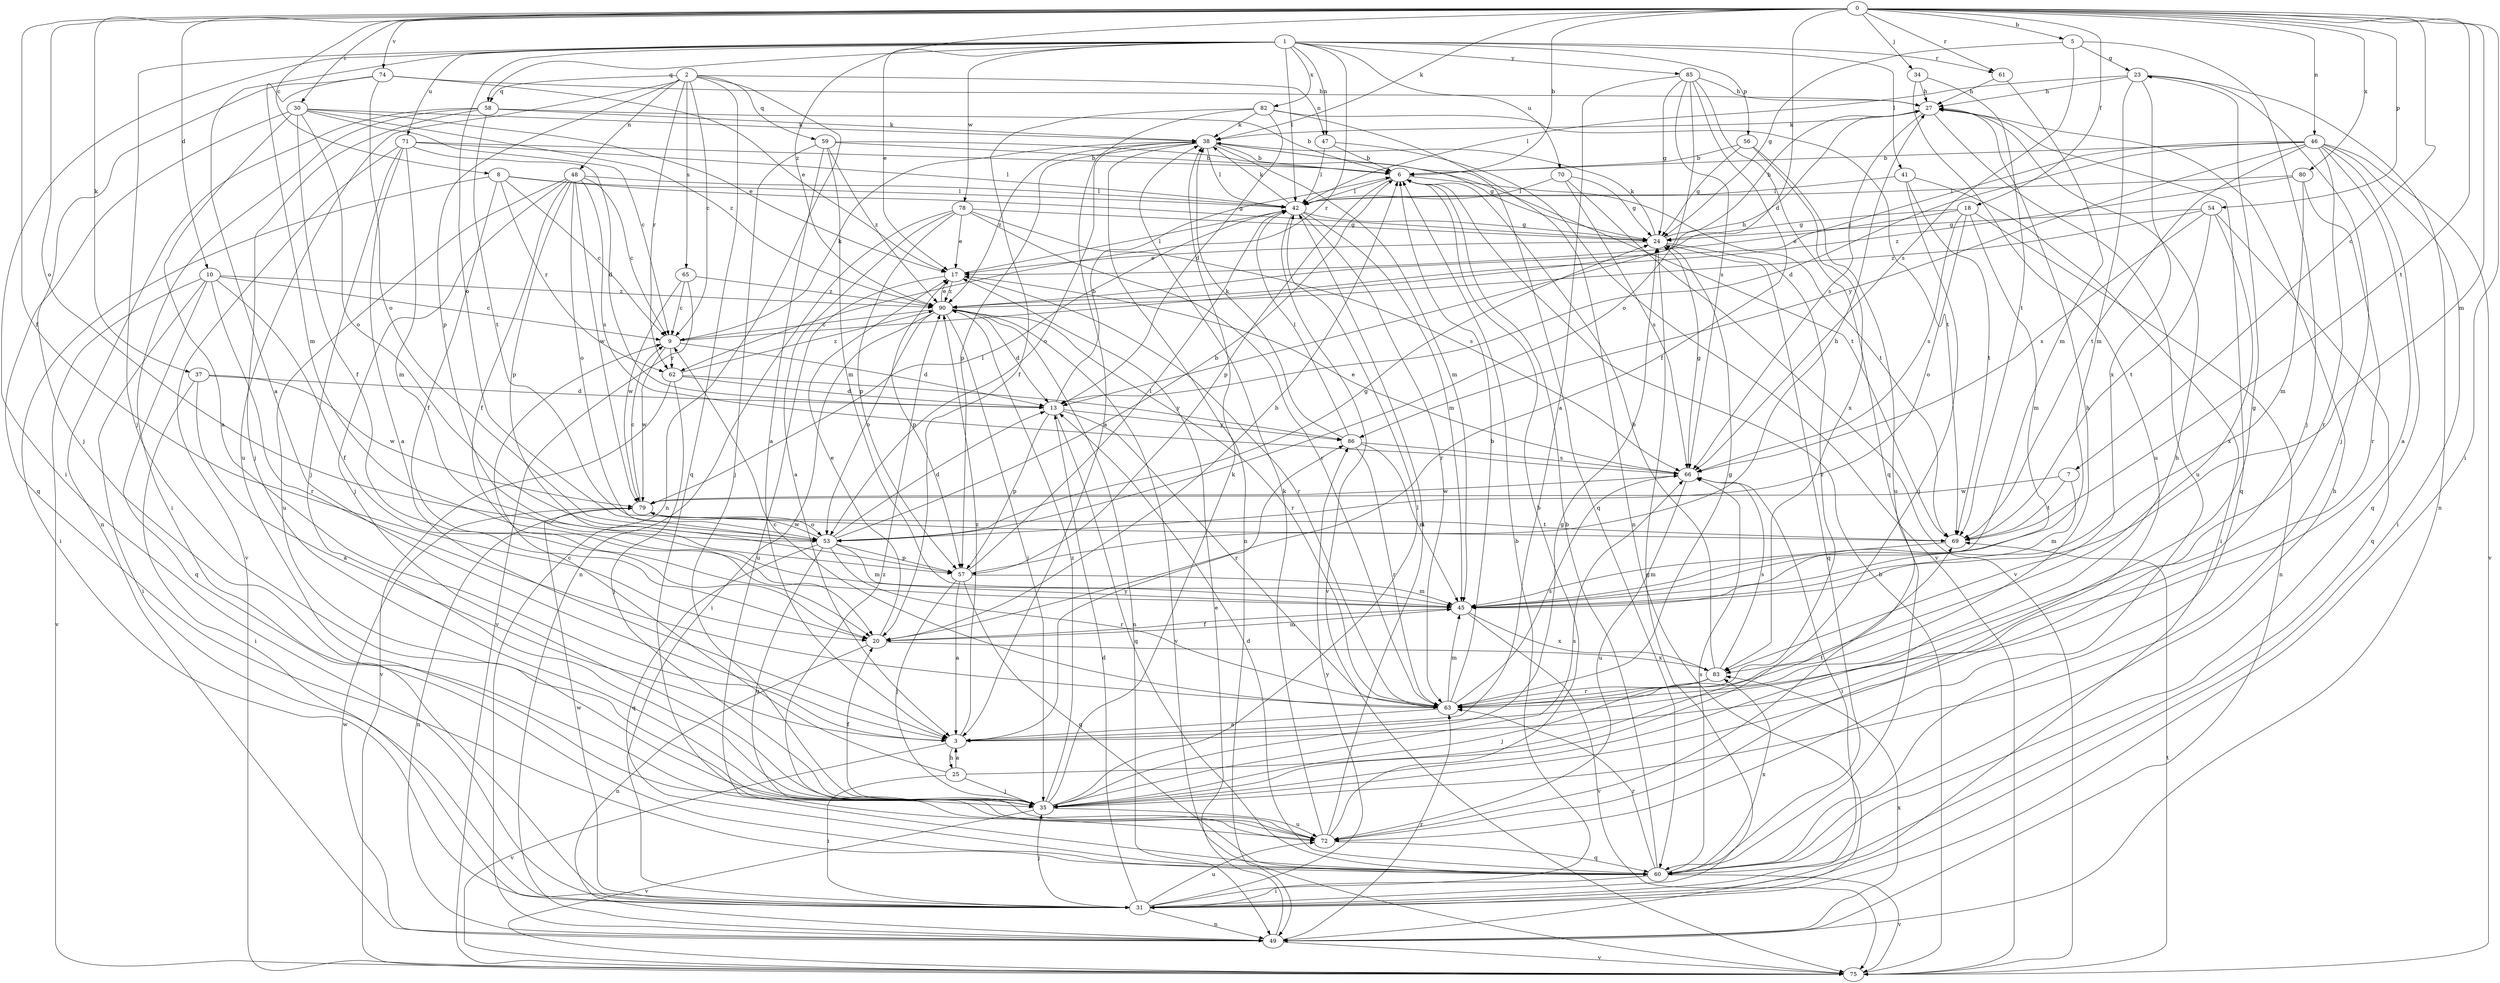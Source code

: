 strict digraph  {
0;
1;
2;
3;
5;
6;
7;
8;
9;
10;
13;
17;
18;
20;
23;
24;
25;
27;
30;
31;
34;
35;
37;
38;
41;
42;
45;
46;
47;
48;
49;
53;
54;
56;
57;
58;
59;
60;
61;
62;
63;
65;
66;
69;
70;
71;
72;
74;
75;
78;
79;
80;
82;
83;
85;
86;
90;
0 -> 5  [label=b];
0 -> 6  [label=b];
0 -> 7  [label=c];
0 -> 8  [label=c];
0 -> 10  [label=d];
0 -> 13  [label=d];
0 -> 18  [label=f];
0 -> 20  [label=f];
0 -> 30  [label=i];
0 -> 31  [label=i];
0 -> 34  [label=j];
0 -> 37  [label=k];
0 -> 38  [label=k];
0 -> 45  [label=m];
0 -> 46  [label=n];
0 -> 53  [label=o];
0 -> 54  [label=p];
0 -> 61  [label=r];
0 -> 69  [label=t];
0 -> 74  [label=v];
0 -> 80  [label=x];
0 -> 90  [label=z];
1 -> 3  [label=a];
1 -> 17  [label=e];
1 -> 31  [label=i];
1 -> 35  [label=j];
1 -> 41  [label=l];
1 -> 42  [label=l];
1 -> 47  [label=n];
1 -> 53  [label=o];
1 -> 56  [label=p];
1 -> 58  [label=q];
1 -> 61  [label=r];
1 -> 62  [label=r];
1 -> 70  [label=u];
1 -> 71  [label=u];
1 -> 78  [label=w];
1 -> 82  [label=x];
1 -> 85  [label=y];
2 -> 9  [label=c];
2 -> 47  [label=n];
2 -> 48  [label=n];
2 -> 49  [label=n];
2 -> 57  [label=p];
2 -> 58  [label=q];
2 -> 59  [label=q];
2 -> 60  [label=q];
2 -> 62  [label=r];
2 -> 65  [label=s];
2 -> 72  [label=u];
3 -> 23  [label=g];
3 -> 25  [label=h];
3 -> 75  [label=v];
3 -> 86  [label=y];
3 -> 90  [label=z];
5 -> 23  [label=g];
5 -> 24  [label=g];
5 -> 35  [label=j];
5 -> 66  [label=s];
6 -> 42  [label=l];
6 -> 57  [label=p];
6 -> 69  [label=t];
7 -> 45  [label=m];
7 -> 69  [label=t];
7 -> 79  [label=w];
8 -> 9  [label=c];
8 -> 20  [label=f];
8 -> 24  [label=g];
8 -> 31  [label=i];
8 -> 42  [label=l];
8 -> 62  [label=r];
9 -> 13  [label=d];
9 -> 27  [label=h];
9 -> 38  [label=k];
9 -> 62  [label=r];
9 -> 79  [label=w];
10 -> 9  [label=c];
10 -> 20  [label=f];
10 -> 31  [label=i];
10 -> 60  [label=q];
10 -> 63  [label=r];
10 -> 75  [label=v];
10 -> 90  [label=z];
13 -> 6  [label=b];
13 -> 57  [label=p];
13 -> 60  [label=q];
13 -> 63  [label=r];
13 -> 86  [label=y];
17 -> 42  [label=l];
17 -> 57  [label=p];
17 -> 63  [label=r];
17 -> 72  [label=u];
17 -> 90  [label=z];
18 -> 17  [label=e];
18 -> 24  [label=g];
18 -> 45  [label=m];
18 -> 49  [label=n];
18 -> 53  [label=o];
18 -> 66  [label=s];
20 -> 6  [label=b];
20 -> 17  [label=e];
20 -> 45  [label=m];
20 -> 49  [label=n];
20 -> 83  [label=x];
23 -> 27  [label=h];
23 -> 35  [label=j];
23 -> 42  [label=l];
23 -> 45  [label=m];
23 -> 49  [label=n];
23 -> 83  [label=x];
24 -> 17  [label=e];
24 -> 27  [label=h];
24 -> 38  [label=k];
24 -> 60  [label=q];
24 -> 63  [label=r];
25 -> 3  [label=a];
25 -> 9  [label=c];
25 -> 31  [label=i];
25 -> 35  [label=j];
25 -> 69  [label=t];
27 -> 38  [label=k];
27 -> 60  [label=q];
27 -> 66  [label=s];
27 -> 72  [label=u];
30 -> 3  [label=a];
30 -> 9  [label=c];
30 -> 17  [label=e];
30 -> 20  [label=f];
30 -> 38  [label=k];
30 -> 53  [label=o];
30 -> 60  [label=q];
30 -> 90  [label=z];
31 -> 6  [label=b];
31 -> 13  [label=d];
31 -> 24  [label=g];
31 -> 35  [label=j];
31 -> 49  [label=n];
31 -> 72  [label=u];
31 -> 79  [label=w];
31 -> 86  [label=y];
34 -> 27  [label=h];
34 -> 69  [label=t];
34 -> 72  [label=u];
35 -> 20  [label=f];
35 -> 24  [label=g];
35 -> 27  [label=h];
35 -> 38  [label=k];
35 -> 42  [label=l];
35 -> 66  [label=s];
35 -> 72  [label=u];
35 -> 75  [label=v];
35 -> 90  [label=z];
37 -> 3  [label=a];
37 -> 13  [label=d];
37 -> 31  [label=i];
37 -> 79  [label=w];
38 -> 6  [label=b];
38 -> 42  [label=l];
38 -> 45  [label=m];
38 -> 49  [label=n];
38 -> 53  [label=o];
38 -> 57  [label=p];
38 -> 60  [label=q];
38 -> 69  [label=t];
38 -> 90  [label=z];
41 -> 31  [label=i];
41 -> 35  [label=j];
41 -> 42  [label=l];
41 -> 69  [label=t];
42 -> 24  [label=g];
42 -> 38  [label=k];
42 -> 45  [label=m];
42 -> 63  [label=r];
42 -> 75  [label=v];
45 -> 20  [label=f];
45 -> 75  [label=v];
45 -> 83  [label=x];
46 -> 3  [label=a];
46 -> 6  [label=b];
46 -> 13  [label=d];
46 -> 31  [label=i];
46 -> 60  [label=q];
46 -> 63  [label=r];
46 -> 69  [label=t];
46 -> 75  [label=v];
46 -> 86  [label=y];
46 -> 90  [label=z];
47 -> 6  [label=b];
47 -> 42  [label=l];
47 -> 75  [label=v];
48 -> 9  [label=c];
48 -> 20  [label=f];
48 -> 35  [label=j];
48 -> 42  [label=l];
48 -> 53  [label=o];
48 -> 57  [label=p];
48 -> 66  [label=s];
48 -> 72  [label=u];
48 -> 79  [label=w];
49 -> 17  [label=e];
49 -> 63  [label=r];
49 -> 75  [label=v];
49 -> 79  [label=w];
49 -> 83  [label=x];
53 -> 6  [label=b];
53 -> 13  [label=d];
53 -> 24  [label=g];
53 -> 45  [label=m];
53 -> 57  [label=p];
53 -> 60  [label=q];
53 -> 63  [label=r];
53 -> 72  [label=u];
53 -> 79  [label=w];
54 -> 24  [label=g];
54 -> 60  [label=q];
54 -> 66  [label=s];
54 -> 69  [label=t];
54 -> 83  [label=x];
54 -> 90  [label=z];
56 -> 6  [label=b];
56 -> 24  [label=g];
56 -> 72  [label=u];
56 -> 83  [label=x];
57 -> 3  [label=a];
57 -> 27  [label=h];
57 -> 35  [label=j];
57 -> 42  [label=l];
57 -> 45  [label=m];
57 -> 60  [label=q];
58 -> 6  [label=b];
58 -> 31  [label=i];
58 -> 35  [label=j];
58 -> 38  [label=k];
58 -> 49  [label=n];
58 -> 69  [label=t];
59 -> 3  [label=a];
59 -> 6  [label=b];
59 -> 24  [label=g];
59 -> 35  [label=j];
59 -> 45  [label=m];
59 -> 90  [label=z];
60 -> 6  [label=b];
60 -> 13  [label=d];
60 -> 27  [label=h];
60 -> 31  [label=i];
60 -> 63  [label=r];
60 -> 66  [label=s];
60 -> 75  [label=v];
60 -> 83  [label=x];
61 -> 27  [label=h];
61 -> 45  [label=m];
62 -> 13  [label=d];
62 -> 35  [label=j];
62 -> 75  [label=v];
62 -> 86  [label=y];
62 -> 90  [label=z];
63 -> 3  [label=a];
63 -> 6  [label=b];
63 -> 9  [label=c];
63 -> 24  [label=g];
63 -> 27  [label=h];
63 -> 45  [label=m];
63 -> 66  [label=s];
65 -> 9  [label=c];
65 -> 75  [label=v];
65 -> 79  [label=w];
65 -> 90  [label=z];
66 -> 17  [label=e];
66 -> 24  [label=g];
66 -> 31  [label=i];
66 -> 72  [label=u];
66 -> 79  [label=w];
69 -> 45  [label=m];
70 -> 24  [label=g];
70 -> 42  [label=l];
70 -> 66  [label=s];
70 -> 75  [label=v];
71 -> 3  [label=a];
71 -> 6  [label=b];
71 -> 13  [label=d];
71 -> 35  [label=j];
71 -> 42  [label=l];
71 -> 45  [label=m];
71 -> 75  [label=v];
72 -> 6  [label=b];
72 -> 38  [label=k];
72 -> 42  [label=l];
72 -> 60  [label=q];
72 -> 90  [label=z];
74 -> 17  [label=e];
74 -> 27  [label=h];
74 -> 35  [label=j];
74 -> 45  [label=m];
74 -> 53  [label=o];
75 -> 6  [label=b];
75 -> 69  [label=t];
78 -> 3  [label=a];
78 -> 17  [label=e];
78 -> 24  [label=g];
78 -> 49  [label=n];
78 -> 57  [label=p];
78 -> 63  [label=r];
78 -> 66  [label=s];
79 -> 9  [label=c];
79 -> 42  [label=l];
79 -> 49  [label=n];
79 -> 53  [label=o];
79 -> 69  [label=t];
80 -> 42  [label=l];
80 -> 45  [label=m];
80 -> 63  [label=r];
80 -> 90  [label=z];
82 -> 3  [label=a];
82 -> 13  [label=d];
82 -> 20  [label=f];
82 -> 38  [label=k];
82 -> 49  [label=n];
82 -> 69  [label=t];
83 -> 6  [label=b];
83 -> 35  [label=j];
83 -> 63  [label=r];
83 -> 66  [label=s];
85 -> 3  [label=a];
85 -> 20  [label=f];
85 -> 24  [label=g];
85 -> 27  [label=h];
85 -> 53  [label=o];
85 -> 60  [label=q];
85 -> 66  [label=s];
86 -> 38  [label=k];
86 -> 42  [label=l];
86 -> 45  [label=m];
86 -> 63  [label=r];
86 -> 66  [label=s];
90 -> 9  [label=c];
90 -> 13  [label=d];
90 -> 17  [label=e];
90 -> 31  [label=i];
90 -> 35  [label=j];
90 -> 49  [label=n];
90 -> 53  [label=o];
90 -> 63  [label=r];
90 -> 75  [label=v];
}
